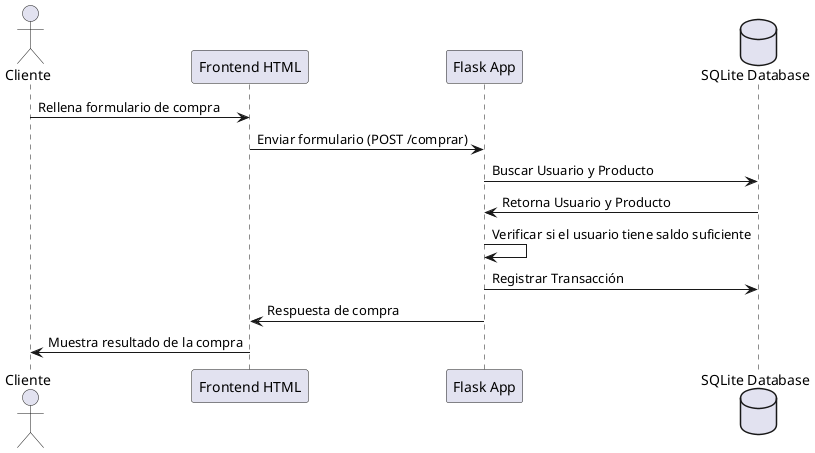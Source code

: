 @startuml
actor Cliente
participant "Frontend HTML" as Frontend
participant "Flask App" as Backend
database "SQLite Database" as DB

Cliente -> Frontend : Rellena formulario de compra
Frontend -> Backend : Enviar formulario (POST /comprar)
Backend -> DB : Buscar Usuario y Producto
DB -> Backend : Retorna Usuario y Producto
Backend -> Backend : Verificar si el usuario tiene saldo suficiente
Backend -> DB : Registrar Transacción
Backend -> Frontend : Respuesta de compra
Frontend -> Cliente : Muestra resultado de la compra
@enduml